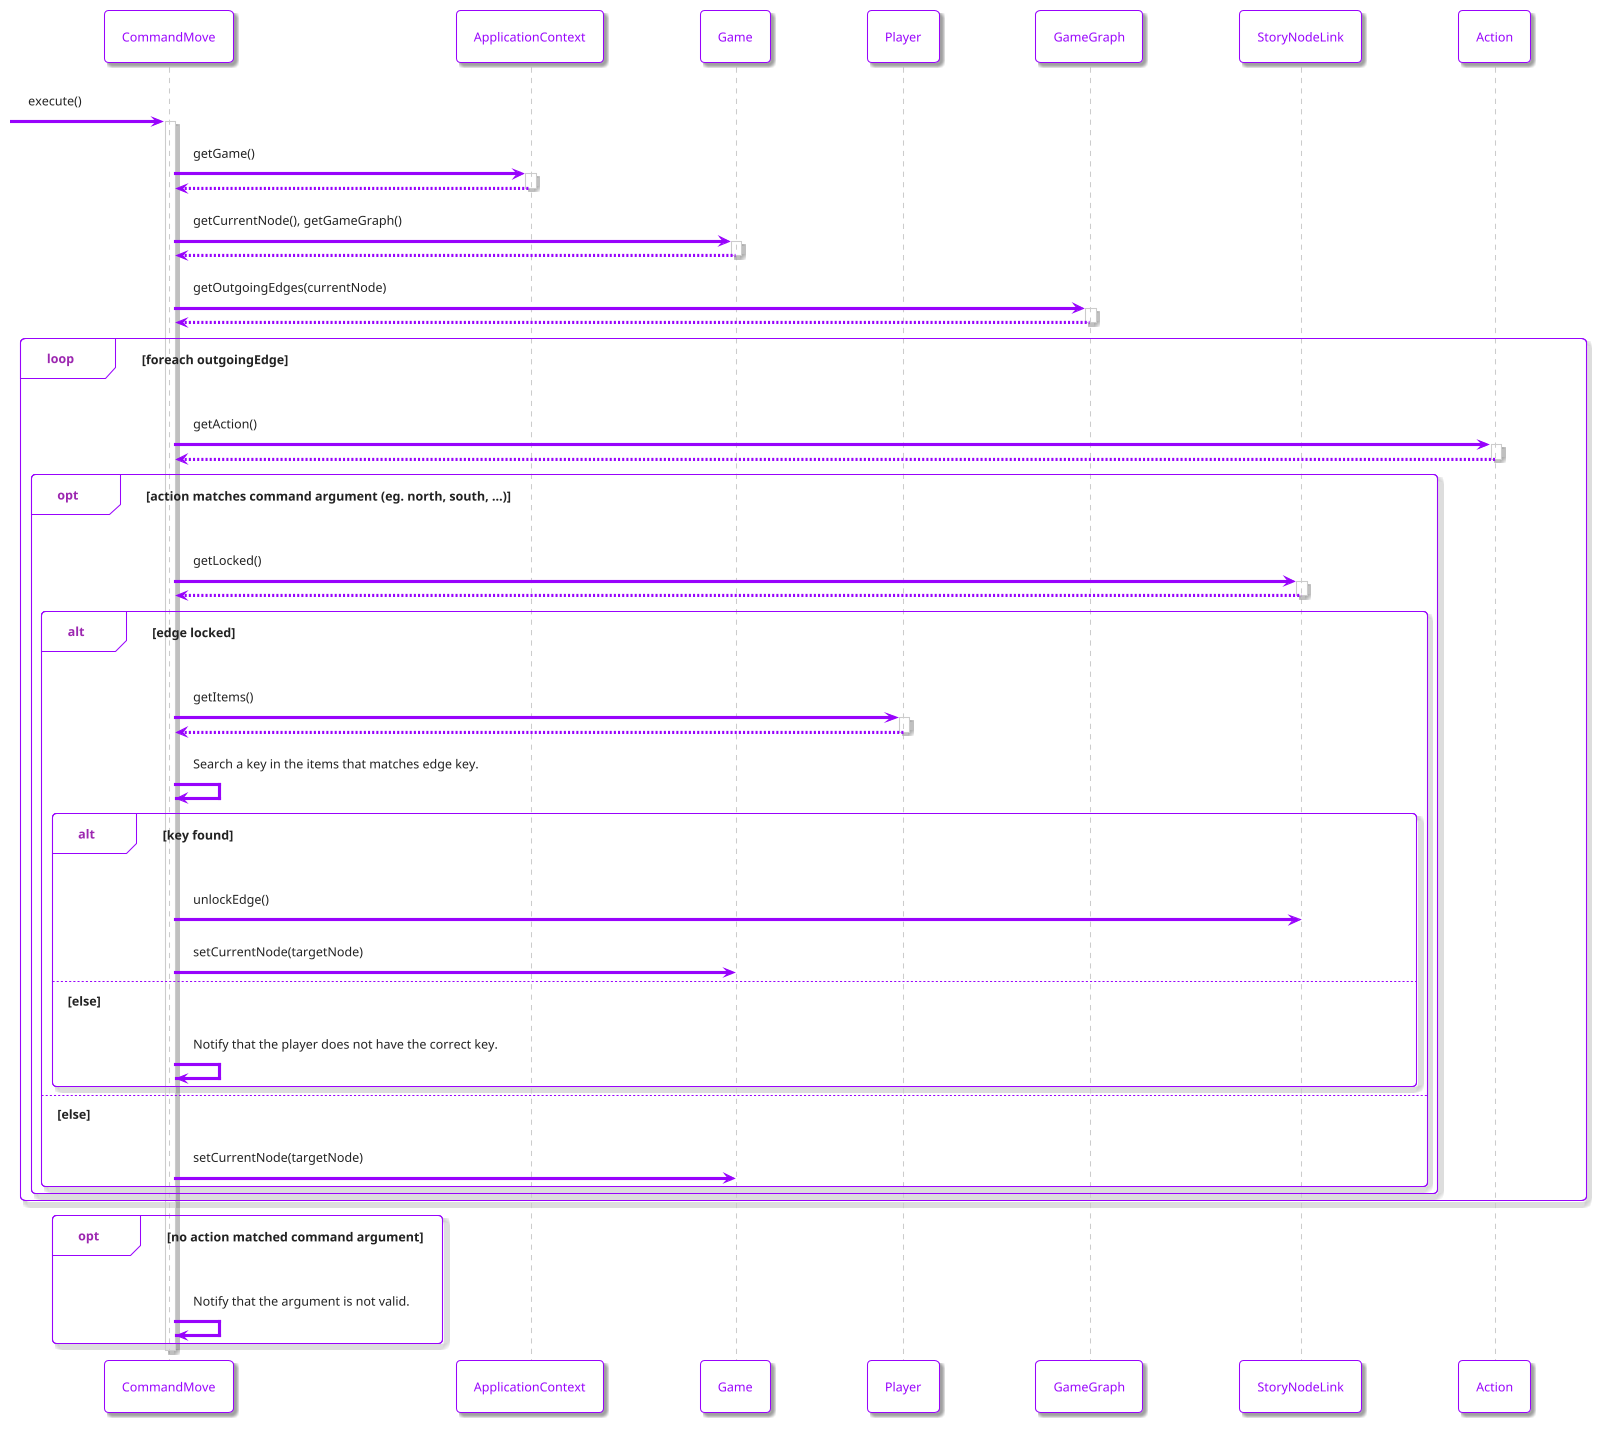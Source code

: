 @startuml
!theme materia-outline

skinparam ArrowColor #9803fc
skinparam BackgroundColor #FFFFFF
skinparam ArrowColor #9803fc
skinparam ActorBorderColor #9803fc
skinparam ActorFontColor #9803fc
skinparam ActorBackgroundColor #9803fc
skinparam ParticipantFontColor #9803fc
skinparam ParticipantBorderColor #9803fc
skinparam ParticipantBackgroundColor #FFFFFF
skinparam {
 SequenceGroupBorderColor #9803fc
}

participant CommandMove
participant ApplicationContext
participant Game
participant Player
participant GameGraph
participant StoryNodeLink

-> CommandMove: execute()
activate CommandMove
CommandMove -> ApplicationContext: getGame()
activate ApplicationContext
ApplicationContext --> CommandMove
deactivate ApplicationContext

CommandMove -> Game: getCurrentNode(), getGameGraph()
activate Game
Game --> CommandMove
deactivate Game

CommandMove -> GameGraph: getOutgoingEdges(currentNode)
activate GameGraph
GameGraph --> CommandMove
deactivate GameGraph


loop foreach outgoingEdge
  CommandMove -> Action: getAction()
  activate Action
  Action --> CommandMove
  deactivate Action

  opt action matches command argument (eg. north, south, ...)

    CommandMove -> StoryNodeLink: getLocked()
    activate StoryNodeLink
    StoryNodeLink --> CommandMove
    deactivate StoryNodeLink

    alt edge locked
      CommandMove -> Player: getItems()
      activate Player
      Player --> CommandMove
      deactivate Player

      CommandMove -> CommandMove: Search a key in the items that matches edge key.

      alt key found
        CommandMove -> StoryNodeLink: unlockEdge()
        CommandMove -> Game: setCurrentNode(targetNode)
      else else
        CommandMove -> CommandMove: Notify that the player does not have the correct key.
      end
    else else
      CommandMove -> Game: setCurrentNode(targetNode)
    end
  end
end

opt no action matched command argument
  CommandMove -> CommandMove: Notify that the argument is not valid.
end

deactivate CommandMove


@enduml